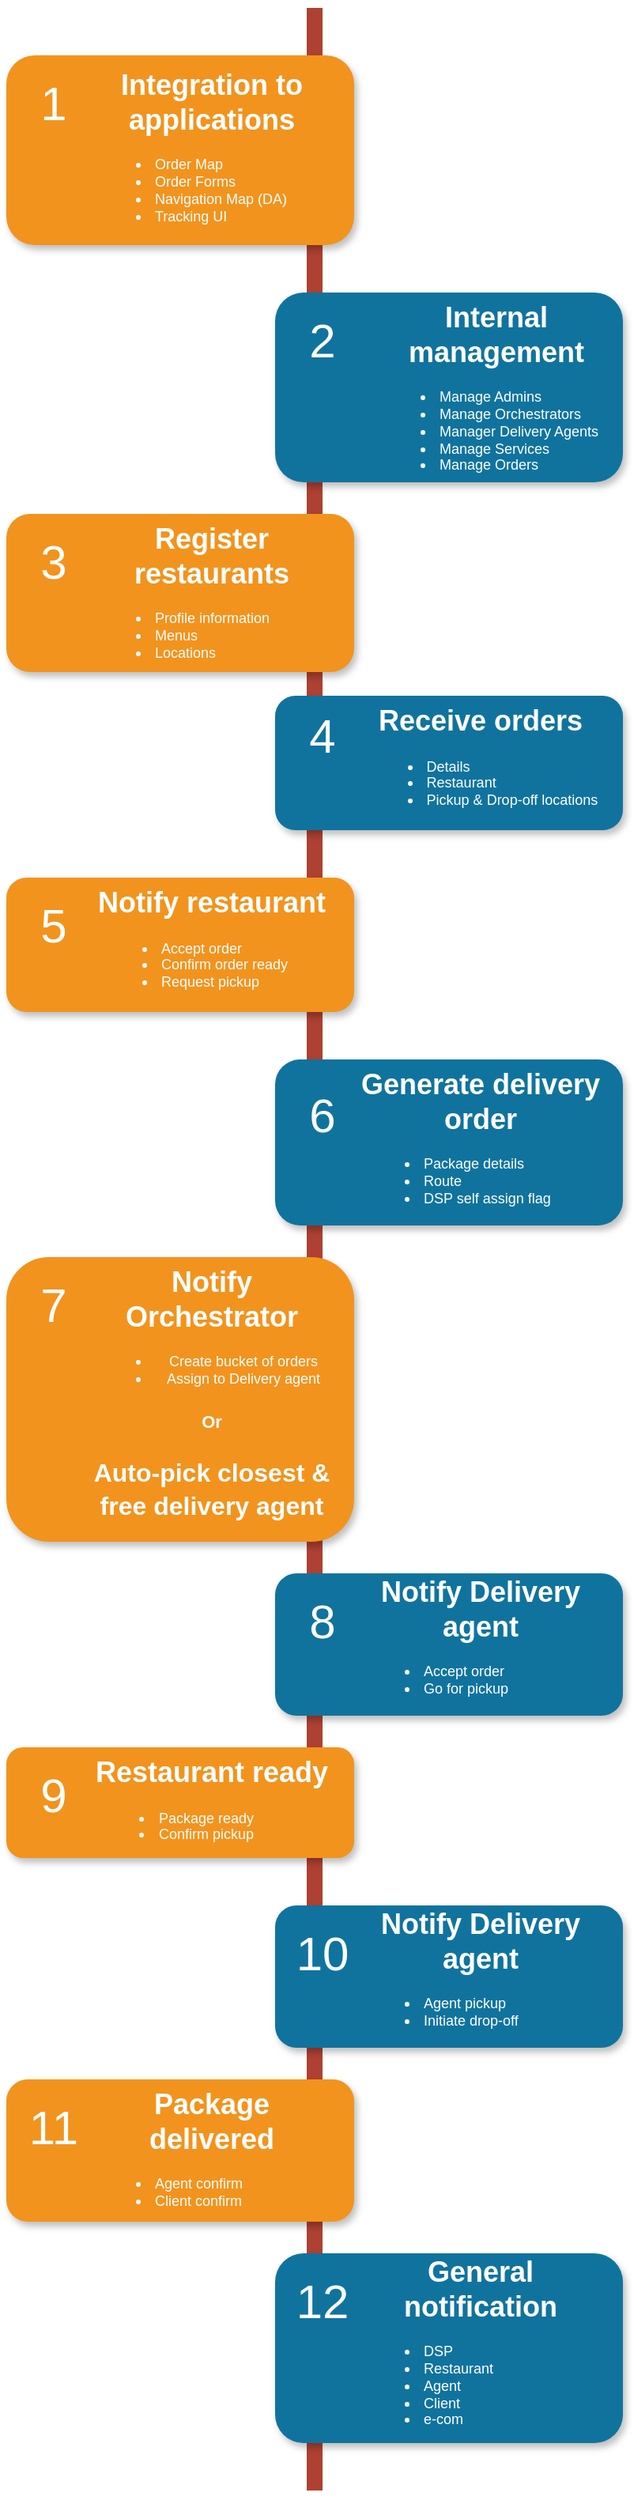 <mxfile version="21.0.1" type="device"><diagram name="Page-1" id="fbcf5db9-b524-4cd4-e4f3-379dc89c3999"><mxGraphModel dx="1434" dy="767" grid="1" gridSize="10" guides="1" tooltips="1" connect="1" arrows="1" fold="1" page="1" pageScale="1" pageWidth="850" pageHeight="1100" background="none" math="0" shadow="0"><root><mxCell id="0"/><mxCell id="1" parent="0"/><mxCell id="2a0f93b5c73ef8e7-1" value="" style="line;strokeWidth=10;direction=south;html=1;fillColor=none;fontSize=13;fontColor=#000000;align=center;strokeColor=#AE4132;" parent="1" vertex="1"><mxGeometry x="420" y="30" width="10" height="1570" as="geometry"/></mxCell><mxCell id="2a0f93b5c73ef8e7-2" value="" style="rounded=1;whiteSpace=wrap;html=1;strokeColor=none;strokeWidth=1;fillColor=#F2931E;fontSize=13;fontColor=#FFFFFF;align=center;gradientColor=none;gradientDirection=east;verticalAlign=top;shadow=1;" parent="1" vertex="1"><mxGeometry x="230" y="60" width="220" height="120" as="geometry"/></mxCell><mxCell id="2a0f93b5c73ef8e7-3" value="1" style="text;html=1;strokeColor=none;fillColor=none;align=center;verticalAlign=middle;whiteSpace=wrap;fontSize=30;fontColor=#FFFFFF;" parent="1" vertex="1"><mxGeometry x="240" y="80" width="40" height="20" as="geometry"/></mxCell><mxCell id="2a0f93b5c73ef8e7-4" value="" style="rounded=1;whiteSpace=wrap;html=1;strokeColor=none;strokeWidth=1;fillColor=#10739E;fontSize=13;fontColor=#FFFFFF;align=center;gradientColor=none;gradientDirection=east;verticalAlign=top;shadow=1;" parent="1" vertex="1"><mxGeometry x="400" y="210" width="220" height="120" as="geometry"/></mxCell><mxCell id="2a0f93b5c73ef8e7-5" value="2" style="text;html=1;strokeColor=none;fillColor=none;align=center;verticalAlign=middle;whiteSpace=wrap;fontSize=30;fontColor=#FFFFFF;" parent="1" vertex="1"><mxGeometry x="410" y="230" width="40" height="20" as="geometry"/></mxCell><mxCell id="2a0f93b5c73ef8e7-6" value="" style="rounded=1;whiteSpace=wrap;html=1;strokeColor=none;strokeWidth=1;fillColor=#F2931E;fontSize=13;fontColor=#FFFFFF;align=center;gradientColor=none;gradientDirection=east;verticalAlign=top;shadow=1;" parent="1" vertex="1"><mxGeometry x="230" y="350" width="220" height="100" as="geometry"/></mxCell><mxCell id="2a0f93b5c73ef8e7-7" value="3" style="text;html=1;strokeColor=none;fillColor=none;align=center;verticalAlign=middle;whiteSpace=wrap;fontSize=30;fontColor=#FFFFFF;" parent="1" vertex="1"><mxGeometry x="240" y="370" width="40" height="20" as="geometry"/></mxCell><mxCell id="2a0f93b5c73ef8e7-8" value="" style="rounded=1;whiteSpace=wrap;html=1;strokeColor=none;strokeWidth=1;fillColor=#10739E;fontSize=13;fontColor=#FFFFFF;align=center;gradientColor=none;gradientDirection=east;verticalAlign=top;shadow=1;" parent="1" vertex="1"><mxGeometry x="400" y="465" width="220" height="85" as="geometry"/></mxCell><mxCell id="2a0f93b5c73ef8e7-9" value="4" style="text;html=1;strokeColor=none;fillColor=none;align=center;verticalAlign=middle;whiteSpace=wrap;fontSize=30;fontColor=#FFFFFF;" parent="1" vertex="1"><mxGeometry x="410" y="480" width="40" height="20" as="geometry"/></mxCell><mxCell id="2a0f93b5c73ef8e7-10" value="" style="rounded=1;whiteSpace=wrap;html=1;strokeColor=none;strokeWidth=1;fillColor=#F2931E;fontSize=13;fontColor=#FFFFFF;align=center;gradientColor=none;gradientDirection=east;verticalAlign=top;shadow=1;" parent="1" vertex="1"><mxGeometry x="230" y="580" width="220" height="85" as="geometry"/></mxCell><mxCell id="2a0f93b5c73ef8e7-11" value="5" style="text;html=1;strokeColor=none;fillColor=none;align=center;verticalAlign=middle;whiteSpace=wrap;fontSize=30;fontColor=#FFFFFF;" parent="1" vertex="1"><mxGeometry x="240" y="600" width="40" height="20" as="geometry"/></mxCell><mxCell id="2a0f93b5c73ef8e7-12" value="" style="rounded=1;whiteSpace=wrap;html=1;strokeColor=none;strokeWidth=1;fillColor=#10739E;fontSize=13;fontColor=#FFFFFF;align=center;gradientColor=none;gradientDirection=east;verticalAlign=top;shadow=1;" parent="1" vertex="1"><mxGeometry x="400" y="695" width="220" height="105" as="geometry"/></mxCell><mxCell id="2a0f93b5c73ef8e7-13" value="6" style="text;html=1;strokeColor=none;fillColor=none;align=center;verticalAlign=middle;whiteSpace=wrap;fontSize=30;fontColor=#FFFFFF;" parent="1" vertex="1"><mxGeometry x="410" y="720" width="40" height="20" as="geometry"/></mxCell><mxCell id="2a0f93b5c73ef8e7-14" value="" style="rounded=1;whiteSpace=wrap;html=1;strokeColor=none;strokeWidth=1;fillColor=#F2931E;fontSize=13;fontColor=#FFFFFF;align=center;gradientColor=none;gradientDirection=east;verticalAlign=top;shadow=1;" parent="1" vertex="1"><mxGeometry x="230" y="820" width="220" height="180" as="geometry"/></mxCell><mxCell id="2a0f93b5c73ef8e7-15" value="7" style="text;html=1;strokeColor=none;fillColor=none;align=center;verticalAlign=middle;whiteSpace=wrap;fontSize=30;fontColor=#FFFFFF;" parent="1" vertex="1"><mxGeometry x="240" y="840" width="40" height="20" as="geometry"/></mxCell><mxCell id="2a0f93b5c73ef8e7-16" value="" style="rounded=1;whiteSpace=wrap;html=1;strokeColor=none;strokeWidth=1;fillColor=#10739E;fontSize=13;fontColor=#FFFFFF;align=center;gradientColor=none;gradientDirection=east;verticalAlign=top;shadow=1;" parent="1" vertex="1"><mxGeometry x="400" y="1020" width="220" height="90" as="geometry"/></mxCell><mxCell id="2a0f93b5c73ef8e7-17" value="8" style="text;html=1;strokeColor=none;fillColor=none;align=center;verticalAlign=middle;whiteSpace=wrap;fontSize=30;fontColor=#FFFFFF;" parent="1" vertex="1"><mxGeometry x="410" y="1040" width="40" height="20" as="geometry"/></mxCell><mxCell id="2a0f93b5c73ef8e7-18" value="&lt;h1 style=&quot;&quot;&gt;Integration to applications&lt;/h1&gt;&lt;div&gt;&lt;ul&gt;&lt;li style=&quot;text-align: left;&quot;&gt;Order Map&lt;br&gt;&lt;/li&gt;&lt;li style=&quot;text-align: left;&quot;&gt;Order Forms&lt;/li&gt;&lt;li style=&quot;text-align: left;&quot;&gt;Navigation Map (DA)&lt;/li&gt;&lt;li style=&quot;text-align: left;&quot;&gt;Tracking UI&lt;/li&gt;&lt;/ul&gt;&lt;/div&gt;" style="text;html=1;spacing=5;spacingTop=-20;whiteSpace=wrap;overflow=hidden;strokeColor=none;strokeWidth=4;fillColor=none;gradientColor=#007FFF;fontSize=9;fontColor=#FFFFFF;align=center;" parent="1" vertex="1"><mxGeometry x="280" y="67" width="160" height="106" as="geometry"/></mxCell><mxCell id="2a0f93b5c73ef8e7-19" value="&lt;h1&gt;Internal management&lt;/h1&gt;&lt;p style=&quot;text-align: left;&quot;&gt;&lt;/p&gt;&lt;ul&gt;&lt;li style=&quot;text-align: left;&quot;&gt;Manage Admins&lt;/li&gt;&lt;li style=&quot;text-align: left;&quot;&gt;Manage Orchestrators&lt;/li&gt;&lt;li style=&quot;text-align: left;&quot;&gt;Manager Delivery Agents&lt;/li&gt;&lt;li style=&quot;text-align: left;&quot;&gt;Manage Services&lt;/li&gt;&lt;li style=&quot;text-align: left;&quot;&gt;Manage Orders&lt;/li&gt;&lt;/ul&gt;&lt;p&gt;&lt;/p&gt;" style="text;html=1;spacing=5;spacingTop=-20;whiteSpace=wrap;overflow=hidden;strokeColor=none;strokeWidth=4;fillColor=none;gradientColor=#007FFF;fontSize=9;fontColor=#FFFFFF;align=center;" parent="1" vertex="1"><mxGeometry x="460" y="214" width="160" height="116" as="geometry"/></mxCell><mxCell id="2a0f93b5c73ef8e7-20" value="&lt;h1&gt;Register restaurants&lt;/h1&gt;&lt;p style=&quot;text-align: left;&quot;&gt;&lt;/p&gt;&lt;ul&gt;&lt;li style=&quot;text-align: left;&quot;&gt;Profile information&lt;br&gt;&lt;/li&gt;&lt;li style=&quot;text-align: left;&quot;&gt;Menus&lt;/li&gt;&lt;li style=&quot;text-align: left;&quot;&gt;Locations&lt;/li&gt;&lt;/ul&gt;&lt;p&gt;&lt;/p&gt;" style="text;html=1;spacing=5;spacingTop=-20;whiteSpace=wrap;overflow=hidden;strokeColor=none;strokeWidth=4;fillColor=none;gradientColor=#007FFF;fontSize=9;fontColor=#FFFFFF;align=center;" parent="1" vertex="1"><mxGeometry x="280" y="354" width="160" height="96" as="geometry"/></mxCell><mxCell id="2a0f93b5c73ef8e7-21" value="&lt;h1&gt;Receive orders&lt;/h1&gt;&lt;p style=&quot;&quot;&gt;&lt;/p&gt;&lt;ul&gt;&lt;li style=&quot;text-align: left;&quot;&gt;Details&lt;/li&gt;&lt;li style=&quot;text-align: left;&quot;&gt;Restaurant&lt;/li&gt;&lt;li style=&quot;text-align: left;&quot;&gt;Pickup &amp;amp; Drop-off locations&lt;/li&gt;&lt;/ul&gt;&lt;p&gt;&lt;/p&gt;" style="text;html=1;spacing=5;spacingTop=-20;whiteSpace=wrap;overflow=hidden;strokeColor=none;strokeWidth=4;fillColor=none;gradientColor=#007FFF;fontSize=9;fontColor=#FFFFFF;align=center;" parent="1" vertex="1"><mxGeometry x="450" y="469" width="160" height="77" as="geometry"/></mxCell><mxCell id="2a0f93b5c73ef8e7-22" value="&lt;h1&gt;Notify restaurant&lt;/h1&gt;&lt;p style=&quot;text-align: left;&quot;&gt;&lt;/p&gt;&lt;ul&gt;&lt;li style=&quot;text-align: left;&quot;&gt;Accept order&lt;/li&gt;&lt;li style=&quot;text-align: left;&quot;&gt;Confirm order ready&lt;/li&gt;&lt;li style=&quot;text-align: left;&quot;&gt;Request pickup&lt;/li&gt;&lt;/ul&gt;&lt;p&gt;&lt;/p&gt;" style="text;html=1;spacing=5;spacingTop=-20;whiteSpace=wrap;overflow=hidden;strokeColor=none;strokeWidth=4;fillColor=none;gradientColor=#007FFF;fontSize=9;fontColor=#FFFFFF;align=center;" parent="1" vertex="1"><mxGeometry x="280" y="584" width="160" height="77" as="geometry"/></mxCell><mxCell id="2a0f93b5c73ef8e7-23" value="&lt;h1&gt;Generate delivery order&lt;/h1&gt;&lt;p&gt;&lt;/p&gt;&lt;ul&gt;&lt;li style=&quot;text-align: left;&quot;&gt;Package details&lt;/li&gt;&lt;li style=&quot;text-align: left;&quot;&gt;Route&lt;/li&gt;&lt;li style=&quot;text-align: left;&quot;&gt;DSP self assign flag&lt;/li&gt;&lt;/ul&gt;&lt;p&gt;&lt;/p&gt;" style="text;html=1;spacing=5;spacingTop=-20;whiteSpace=wrap;overflow=hidden;strokeColor=none;strokeWidth=4;fillColor=none;gradientColor=#007FFF;fontSize=9;fontColor=#FFFFFF;align=center;" parent="1" vertex="1"><mxGeometry x="450" y="699" width="160" height="91" as="geometry"/></mxCell><mxCell id="2a0f93b5c73ef8e7-24" value="&lt;h1&gt;Notify Orchestrator&lt;/h1&gt;&lt;p style=&quot;text-align: left;&quot;&gt;&lt;/p&gt;&lt;ul&gt;&lt;li&gt;Create bucket of orders&lt;/li&gt;&lt;li&gt;Assign to Delivery agent&lt;/li&gt;&lt;/ul&gt;&lt;p&gt;&lt;/p&gt;" style="text;html=1;spacing=5;spacingTop=-20;whiteSpace=wrap;overflow=hidden;strokeColor=none;strokeWidth=4;fillColor=none;gradientColor=#007FFF;fontSize=9;fontColor=#FFFFFF;align=center;" parent="1" vertex="1"><mxGeometry x="280" y="824" width="160" height="86" as="geometry"/></mxCell><mxCell id="2a0f93b5c73ef8e7-25" value="&lt;h1&gt;Notify Delivery agent&lt;/h1&gt;&lt;p style=&quot;text-align: left;&quot;&gt;&lt;/p&gt;&lt;ul&gt;&lt;li style=&quot;text-align: left;&quot;&gt;Accept order&lt;/li&gt;&lt;li style=&quot;text-align: left;&quot;&gt;Go for pickup&lt;/li&gt;&lt;/ul&gt;&lt;p&gt;&lt;/p&gt;" style="text;html=1;spacing=5;spacingTop=-20;whiteSpace=wrap;overflow=hidden;strokeColor=none;strokeWidth=4;fillColor=none;gradientColor=#007FFF;fontSize=9;fontColor=#FFFFFF;align=center;" parent="1" vertex="1"><mxGeometry x="450" y="1020" width="160" height="90" as="geometry"/></mxCell><mxCell id="gOlt-9fjVCBTxePS00rf-2" value="&lt;h1&gt;&lt;font style=&quot;font-size: 11px;&quot;&gt;Or&lt;/font&gt;&lt;/h1&gt;&lt;h1&gt;&lt;font size=&quot;3&quot;&gt;Auto-pick closest &amp;amp; free delivery agent&lt;/font&gt;&lt;/h1&gt;&lt;p&gt;&lt;/p&gt;" style="text;html=1;spacing=5;spacingTop=-20;whiteSpace=wrap;overflow=hidden;strokeColor=none;strokeWidth=4;fillColor=none;gradientColor=#007FFF;fontSize=9;fontColor=#FFFFFF;align=center;" vertex="1" parent="1"><mxGeometry x="280" y="910" width="160" height="90" as="geometry"/></mxCell><mxCell id="gOlt-9fjVCBTxePS00rf-6" value="" style="rounded=1;whiteSpace=wrap;html=1;strokeColor=none;strokeWidth=1;fillColor=#F2931E;fontSize=13;fontColor=#FFFFFF;align=center;gradientColor=none;gradientDirection=east;verticalAlign=top;shadow=1;" vertex="1" parent="1"><mxGeometry x="230" y="1130" width="220" height="70" as="geometry"/></mxCell><mxCell id="gOlt-9fjVCBTxePS00rf-7" value="9" style="text;html=1;strokeColor=none;fillColor=none;align=center;verticalAlign=middle;whiteSpace=wrap;fontSize=30;fontColor=#FFFFFF;" vertex="1" parent="1"><mxGeometry x="240" y="1150" width="40" height="20" as="geometry"/></mxCell><mxCell id="gOlt-9fjVCBTxePS00rf-8" value="&lt;h1&gt;Restaurant ready&lt;/h1&gt;&lt;p style=&quot;text-align: left;&quot;&gt;&lt;/p&gt;&lt;ul&gt;&lt;li style=&quot;text-align: left;&quot;&gt;Package ready&lt;/li&gt;&lt;li style=&quot;text-align: left;&quot;&gt;Confirm pickup&lt;/li&gt;&lt;/ul&gt;&lt;p&gt;&lt;/p&gt;" style="text;html=1;spacing=5;spacingTop=-20;whiteSpace=wrap;overflow=hidden;strokeColor=none;strokeWidth=4;fillColor=none;gradientColor=#007FFF;fontSize=9;fontColor=#FFFFFF;align=center;" vertex="1" parent="1"><mxGeometry x="280" y="1134" width="160" height="66" as="geometry"/></mxCell><mxCell id="gOlt-9fjVCBTxePS00rf-9" value="" style="rounded=1;whiteSpace=wrap;html=1;strokeColor=none;strokeWidth=1;fillColor=#F2931E;fontSize=13;fontColor=#FFFFFF;align=center;gradientColor=none;gradientDirection=east;verticalAlign=top;shadow=1;" vertex="1" parent="1"><mxGeometry x="230" y="1340" width="220" height="90" as="geometry"/></mxCell><mxCell id="gOlt-9fjVCBTxePS00rf-10" value="11" style="text;html=1;strokeColor=none;fillColor=none;align=center;verticalAlign=middle;whiteSpace=wrap;fontSize=30;fontColor=#FFFFFF;" vertex="1" parent="1"><mxGeometry x="240" y="1360" width="40" height="20" as="geometry"/></mxCell><mxCell id="gOlt-9fjVCBTxePS00rf-11" value="&lt;h1&gt;Package delivered&lt;/h1&gt;&lt;p style=&quot;text-align: left;&quot;&gt;&lt;/p&gt;&lt;ul&gt;&lt;li style=&quot;text-align: left;&quot;&gt;Agent confirm&lt;/li&gt;&lt;li style=&quot;text-align: left;&quot;&gt;Client confirm&lt;/li&gt;&lt;/ul&gt;&lt;p&gt;&lt;/p&gt;" style="text;html=1;spacing=5;spacingTop=-20;whiteSpace=wrap;overflow=hidden;strokeColor=none;strokeWidth=4;fillColor=none;gradientColor=#007FFF;fontSize=9;fontColor=#FFFFFF;align=center;" vertex="1" parent="1"><mxGeometry x="280" y="1344" width="160" height="86" as="geometry"/></mxCell><mxCell id="gOlt-9fjVCBTxePS00rf-12" value="" style="rounded=1;whiteSpace=wrap;html=1;strokeColor=none;strokeWidth=1;fillColor=#10739E;fontSize=13;fontColor=#FFFFFF;align=center;gradientColor=none;gradientDirection=east;verticalAlign=top;shadow=1;" vertex="1" parent="1"><mxGeometry x="400" y="1230" width="220" height="90" as="geometry"/></mxCell><mxCell id="gOlt-9fjVCBTxePS00rf-13" value="10" style="text;html=1;strokeColor=none;fillColor=none;align=center;verticalAlign=middle;whiteSpace=wrap;fontSize=30;fontColor=#FFFFFF;" vertex="1" parent="1"><mxGeometry x="410" y="1250" width="40" height="20" as="geometry"/></mxCell><mxCell id="gOlt-9fjVCBTxePS00rf-14" value="&lt;h1&gt;Notify Delivery agent&lt;/h1&gt;&lt;p style=&quot;text-align: left;&quot;&gt;&lt;/p&gt;&lt;ul&gt;&lt;li style=&quot;text-align: left;&quot;&gt;Agent pickup&lt;/li&gt;&lt;li style=&quot;text-align: left;&quot;&gt;Initiate drop-off&lt;/li&gt;&lt;/ul&gt;&lt;p&gt;&lt;/p&gt;" style="text;html=1;spacing=5;spacingTop=-20;whiteSpace=wrap;overflow=hidden;strokeColor=none;strokeWidth=4;fillColor=none;gradientColor=#007FFF;fontSize=9;fontColor=#FFFFFF;align=center;" vertex="1" parent="1"><mxGeometry x="450" y="1230" width="160" height="90" as="geometry"/></mxCell><mxCell id="gOlt-9fjVCBTxePS00rf-15" value="" style="rounded=1;whiteSpace=wrap;html=1;strokeColor=none;strokeWidth=1;fillColor=#10739E;fontSize=13;fontColor=#FFFFFF;align=center;gradientColor=none;gradientDirection=east;verticalAlign=top;shadow=1;" vertex="1" parent="1"><mxGeometry x="400" y="1450" width="220" height="120" as="geometry"/></mxCell><mxCell id="gOlt-9fjVCBTxePS00rf-16" value="12" style="text;html=1;strokeColor=none;fillColor=none;align=center;verticalAlign=middle;whiteSpace=wrap;fontSize=30;fontColor=#FFFFFF;" vertex="1" parent="1"><mxGeometry x="410" y="1470" width="40" height="20" as="geometry"/></mxCell><mxCell id="gOlt-9fjVCBTxePS00rf-17" value="&lt;h1&gt;General notification&lt;/h1&gt;&lt;p style=&quot;text-align: left;&quot;&gt;&lt;/p&gt;&lt;ul&gt;&lt;li style=&quot;text-align: left;&quot;&gt;DSP&lt;/li&gt;&lt;li style=&quot;text-align: left;&quot;&gt;Restaurant&lt;/li&gt;&lt;li style=&quot;text-align: left;&quot;&gt;Agent&lt;/li&gt;&lt;li style=&quot;text-align: left;&quot;&gt;Client&lt;/li&gt;&lt;li style=&quot;text-align: left;&quot;&gt;e-com&lt;/li&gt;&lt;/ul&gt;&lt;p&gt;&lt;/p&gt;" style="text;html=1;spacing=5;spacingTop=-20;whiteSpace=wrap;overflow=hidden;strokeColor=none;strokeWidth=4;fillColor=none;gradientColor=#007FFF;fontSize=9;fontColor=#FFFFFF;align=center;" vertex="1" parent="1"><mxGeometry x="450" y="1450" width="160" height="120" as="geometry"/></mxCell></root></mxGraphModel></diagram></mxfile>